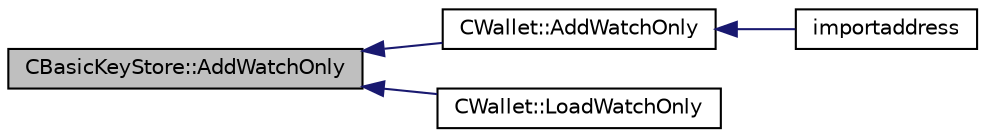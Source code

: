 digraph "CBasicKeyStore::AddWatchOnly"
{
  edge [fontname="Helvetica",fontsize="10",labelfontname="Helvetica",labelfontsize="10"];
  node [fontname="Helvetica",fontsize="10",shape=record];
  rankdir="LR";
  Node18 [label="CBasicKeyStore::AddWatchOnly",height=0.2,width=0.4,color="black", fillcolor="grey75", style="filled", fontcolor="black"];
  Node18 -> Node19 [dir="back",color="midnightblue",fontsize="10",style="solid",fontname="Helvetica"];
  Node19 [label="CWallet::AddWatchOnly",height=0.2,width=0.4,color="black", fillcolor="white", style="filled",URL="$d2/de5/class_c_wallet.html#a022f12d5f56bbe831136388e2ac19969",tooltip="Support for Watch-only addresses. "];
  Node19 -> Node20 [dir="back",color="midnightblue",fontsize="10",style="solid",fontname="Helvetica"];
  Node20 [label="importaddress",height=0.2,width=0.4,color="black", fillcolor="white", style="filled",URL="$dc/dbf/rpcdump_8cpp.html#a457bc572859c8265c72a0afd1a6db56c"];
  Node18 -> Node21 [dir="back",color="midnightblue",fontsize="10",style="solid",fontname="Helvetica"];
  Node21 [label="CWallet::LoadWatchOnly",height=0.2,width=0.4,color="black", fillcolor="white", style="filled",URL="$d2/de5/class_c_wallet.html#ad6580f1844fc639389e1c6a1e2787ee6"];
}
